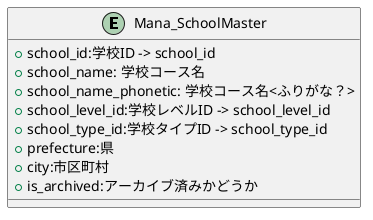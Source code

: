 @startuml

entity "Mana_SchoolMaster" {
    + school_id:学校ID -> school_id
    + school_name: 学校コース名
    + school_name_phonetic: 学校コース名<ふりがな？>
    + school_level_id:学校レベルID -> school_level_id
    + school_type_id:学校タイプID -> school_type_id
    + prefecture:県
    + city:市区町村
    + is_archived:アーカイブ済みかどうか
}

@enduml

